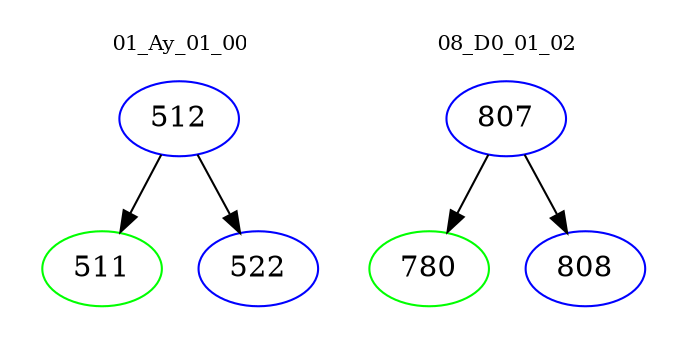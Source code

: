 digraph{
subgraph cluster_0 {
color = white
label = "01_Ay_01_00";
fontsize=10;
T0_512 [label="512", color="blue"]
T0_512 -> T0_511 [color="black"]
T0_511 [label="511", color="green"]
T0_512 -> T0_522 [color="black"]
T0_522 [label="522", color="blue"]
}
subgraph cluster_1 {
color = white
label = "08_D0_01_02";
fontsize=10;
T1_807 [label="807", color="blue"]
T1_807 -> T1_780 [color="black"]
T1_780 [label="780", color="green"]
T1_807 -> T1_808 [color="black"]
T1_808 [label="808", color="blue"]
}
}
